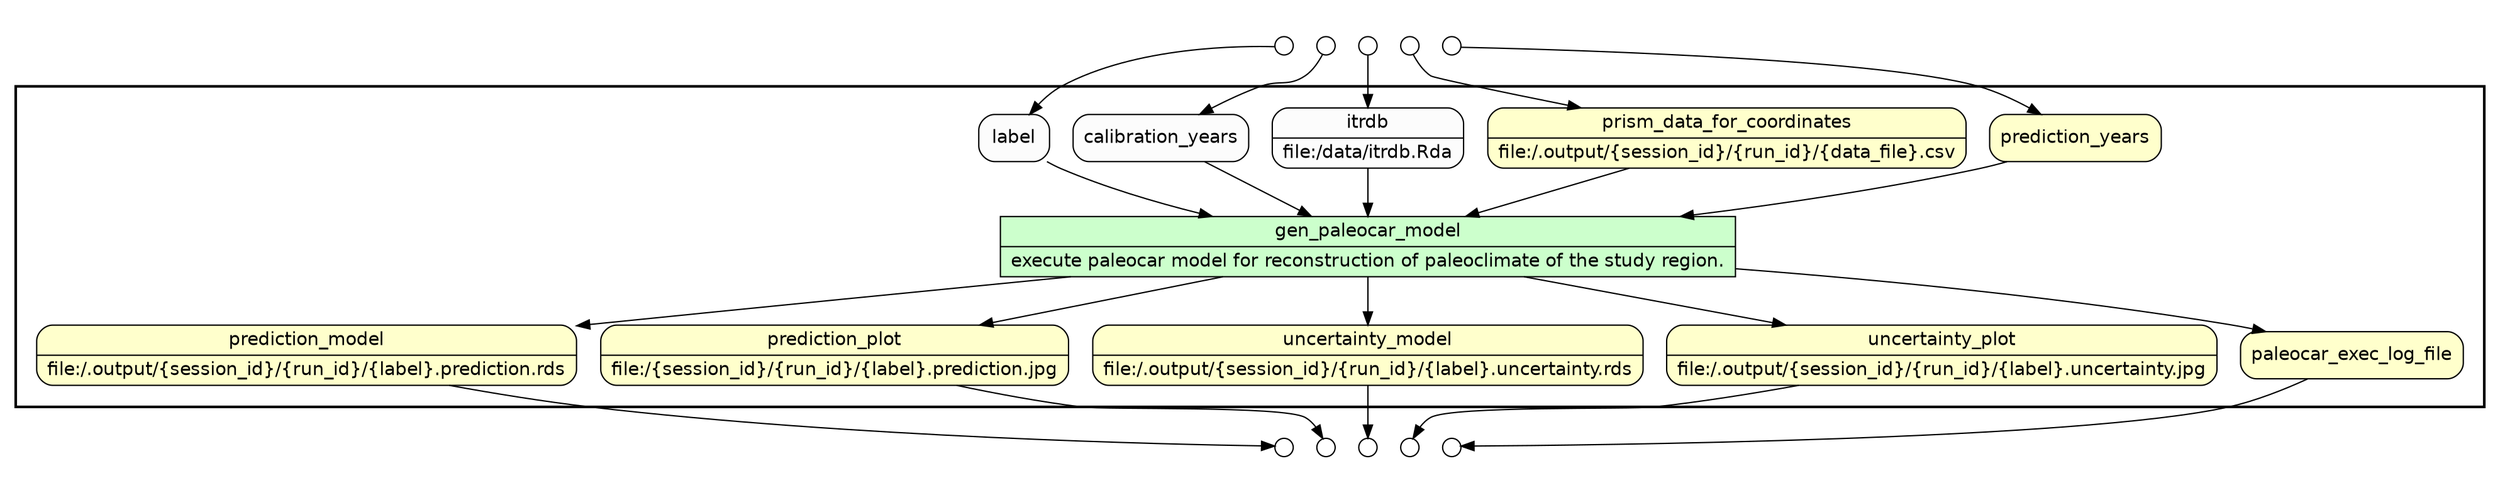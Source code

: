 digraph Workflow {
rankdir=TB
fontname=Helvetica; fontsize=18; labelloc=t
label=""
subgraph cluster_workflow_box_outer { label=""; color=black; penwidth=2
subgraph cluster_workflow_box_inner { label=""; penwidth=0
node[shape=box style=filled fillcolor="#CCFFCC" peripheries=1 fontname=Helvetica]
gen_paleocar_model [shape=record rankdir=LR label="{<f0> gen_paleocar_model |<f1> execute paleocar model for reconstruction of paleoclimate of the study region.}"];
node[shape=box style="rounded,filled" fillcolor="#FFFFCC" peripheries=1 fontname=Helvetica]
prediction_model [shape=record rankdir=LR label="{<f0> prediction_model |<f1> file\:/.output/\{session_id\}/\{run_id\}/\{label\}.prediction.rds}"];
prediction_plot [shape=record rankdir=LR label="{<f0> prediction_plot |<f1> file\:/\{session_id\}/\{run_id\}/\{label\}.prediction.jpg}"];
uncertainty_model [shape=record rankdir=LR label="{<f0> uncertainty_model |<f1> file\:/.output/\{session_id\}/\{run_id\}/\{label\}.uncertainty.rds}"];
uncertainty_plot [shape=record rankdir=LR label="{<f0> uncertainty_plot |<f1> file\:/.output/\{session_id\}/\{run_id\}/\{label\}.uncertainty.jpg}"];
paleocar_exec_log_file
prediction_years
prism_data_for_coordinates [shape=record rankdir=LR label="{<f0> prism_data_for_coordinates |<f1> file\:/.output/\{session_id\}/\{run_id\}/\{data_file\}.csv}"];
node[shape=box style="rounded,filled" fillcolor="#FCFCFC" peripheries=1 fontname=Helvetica]
itrdb [shape=record rankdir=LR label="{<f0> itrdb |<f1> file\:/data/itrdb.Rda}"];
calibration_years
label
gen_paleocar_model -> prediction_model
gen_paleocar_model -> prediction_plot
gen_paleocar_model -> uncertainty_model
gen_paleocar_model -> uncertainty_plot
gen_paleocar_model -> paleocar_exec_log_file
prediction_years -> gen_paleocar_model
prism_data_for_coordinates -> gen_paleocar_model
itrdb -> gen_paleocar_model
calibration_years -> gen_paleocar_model
label -> gen_paleocar_model
}}
subgraph cluster_input_ports_group_outer { label=""; penwidth=0
subgraph cluster_input_ports_group_inner { label=""; penwidth=0
node[shape=circle style="rounded,filled" fillcolor="#FFFFFF" peripheries=1 fontname=Helvetica width=0.2]
prediction_years_input_port [label=""]
prism_data_for_coordinates_input_port [label=""]
itrdb_input_port [label=""]
calibration_years_input_port [label=""]
label_input_port [label=""]
}}
subgraph cluster_output_ports_group_outer { label=""; penwidth=0
subgraph cluster_output_ports_group_inner { label=""; penwidth=0
node[shape=circle style="rounded,filled" fillcolor="#FFFFFF" peripheries=1 fontname=Helvetica width=0.2]
prediction_model_output_port [label=""]
prediction_plot_output_port [label=""]
uncertainty_model_output_port [label=""]
uncertainty_plot_output_port [label=""]
paleocar_exec_log_file_output_port [label=""]
}}
prediction_years_input_port -> prediction_years
prism_data_for_coordinates_input_port -> prism_data_for_coordinates
itrdb_input_port -> itrdb
calibration_years_input_port -> calibration_years
label_input_port -> label
prediction_model -> prediction_model_output_port
prediction_plot -> prediction_plot_output_port
uncertainty_model -> uncertainty_model_output_port
uncertainty_plot -> uncertainty_plot_output_port
paleocar_exec_log_file -> paleocar_exec_log_file_output_port
}
